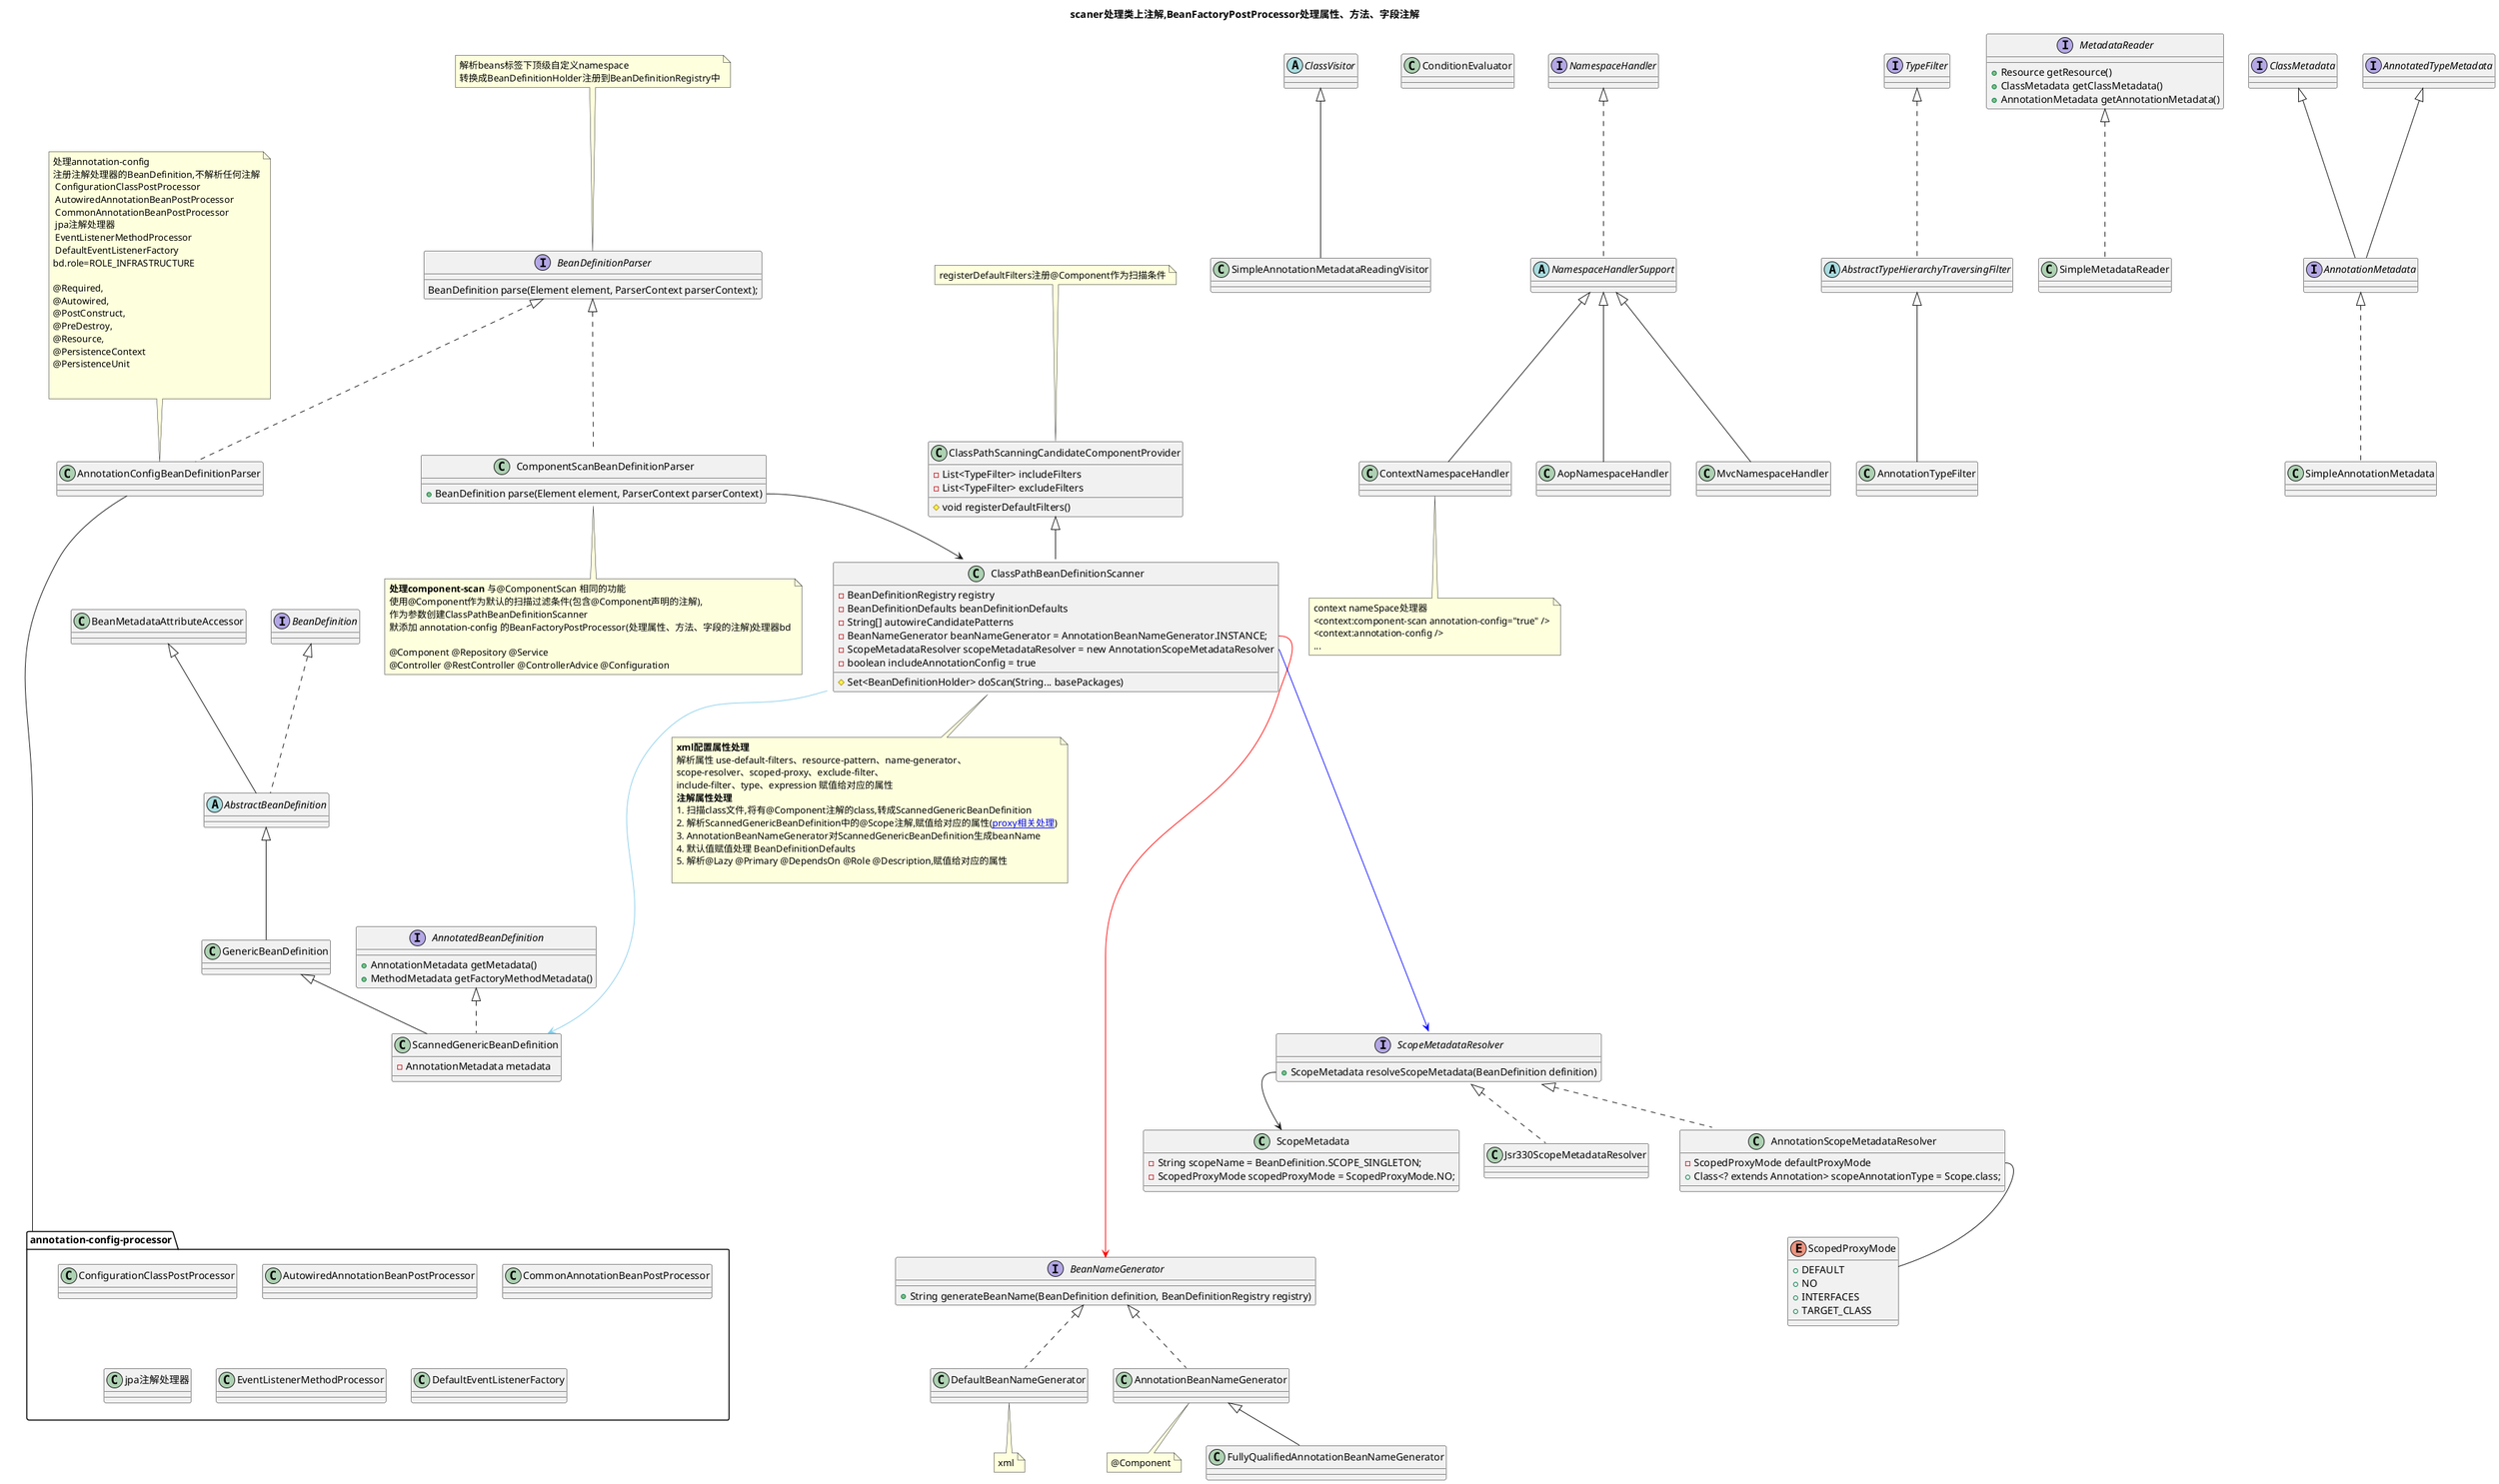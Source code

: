 @startuml

title scaner处理类上注解,BeanFactoryPostProcessor处理属性、方法、字段注解

abstract class ClassVisitor
class ConditionEvaluator


'BeanDefinition=============================
abstract class AbstractBeanDefinition extends BeanMetadataAttributeAccessor implements BeanDefinition
class GenericBeanDefinition extends AbstractBeanDefinition

interface AnnotatedBeanDefinition {
    + AnnotationMetadata getMetadata()
    + MethodMetadata getFactoryMethodMetadata()
}

class ScannedGenericBeanDefinition extends GenericBeanDefinition implements AnnotatedBeanDefinition{
    - AnnotationMetadata metadata
}



namespace annotation-config-processor{
    class ConfigurationClassPostProcessor
    class AutowiredAnnotationBeanPostProcessor
    class CommonAnnotationBeanPostProcessor
    class jpa注解处理器
    class EventListenerMethodProcessor
    class DefaultEventListenerFactory
}
AnnotationConfigBeanDefinitionParser ------- "annotation-config-processor"

abstract class NamespaceHandlerSupport implements NamespaceHandler
abstract class AbstractTypeHierarchyTraversingFilter implements TypeFilter
class AnnotationTypeFilter extends AbstractTypeHierarchyTraversingFilter

interface BeanDefinitionParser{
    BeanDefinition parse(Element element, ParserContext parserContext);
}
note top
解析beans标签下顶级自定义namespace
转换成BeanDefinitionHolder注册到BeanDefinitionRegistry中
end note


class ContextNamespaceHandler extends NamespaceHandlerSupport
note bottom of ContextNamespaceHandler
context nameSpace处理器
<context:component-scan annotation-config="true" />
<context:annotation-config />
...
end note

class ComponentScanBeanDefinitionParser implements BeanDefinitionParser{
    + BeanDefinition parse(Element element, ParserContext parserContext)
}
ComponentScanBeanDefinitionParser::parse --> ClassPathBeanDefinitionScanner
note bottom of ComponentScanBeanDefinitionParser
**处理component-scan** 与@ComponentScan 相同的功能
使用@Component作为默认的扫描过滤条件(包含@Component声明的注解),
作为参数创建ClassPathBeanDefinitionScanner
默添加 annotation-config 的BeanFactoryPostProcessor(处理属性、方法、字段的注解)处理器bd

@Component @Repository @Service
@Controller @RestController @ControllerAdvice @Configuration
end note
class AnnotationConfigBeanDefinitionParser implements BeanDefinitionParser
note top of AnnotationConfigBeanDefinitionParser
处理annotation-config
注册注解处理器的BeanDefinition,不解析任何注解
 ConfigurationClassPostProcessor
 AutowiredAnnotationBeanPostProcessor
 CommonAnnotationBeanPostProcessor
 jpa注解处理器
 EventListenerMethodProcessor
 DefaultEventListenerFactory
bd.role=ROLE_INFRASTRUCTURE

@Required,
@Autowired,
@PostConstruct,
@PreDestroy,
@Resource,
@PersistenceContext
@PersistenceUnit


end note

class AopNamespaceHandler extends NamespaceHandlerSupport
class MvcNamespaceHandler extends NamespaceHandlerSupport



interface MetadataReader{
	+ Resource getResource()
	+ ClassMetadata getClassMetadata()
	+ AnnotationMetadata getAnnotationMetadata()
}
class SimpleMetadataReader implements MetadataReader


class ClassPathScanningCandidateComponentProvider{
    # void registerDefaultFilters()
	- List<TypeFilter> includeFilters
	- List<TypeFilter> excludeFilters
}
note top
registerDefaultFilters注册@Component作为扫描条件
end note

class ClassPathBeanDefinitionScanner extends ClassPathScanningCandidateComponentProvider{
    - BeanDefinitionRegistry registry
    - BeanDefinitionDefaults beanDefinitionDefaults
	- String[] autowireCandidatePatterns
	- BeanNameGenerator beanNameGenerator = AnnotationBeanNameGenerator.INSTANCE;
	- ScopeMetadataResolver scopeMetadataResolver = new AnnotationScopeMetadataResolver
	- boolean includeAnnotationConfig = true

    # Set<BeanDefinitionHolder> doScan(String... basePackages)
}

note bottom of ClassPathBeanDefinitionScanner
**xml配置属性处理**
解析属性 use-default-filters、resource-pattern、name-generator、
scope-resolver、scoped-proxy、exclude-filter、
include-filter、type、expression 赋值给对应的属性
**注解属性处理**
#扫描class文件,将有@Component注解的class,转成ScannedGenericBeanDefinition
#解析ScannedGenericBeanDefinition中的@Scope注解,赋值给对应的属性([[./ScopeProxy.puml proxy相关处理]])
#AnnotationBeanNameGenerator对ScannedGenericBeanDefinition生成beanName
#默认值赋值处理 BeanDefinitionDefaults
#解析@Lazy @Primary @DependsOn @Role @Description,赋值给对应的属性

end note
ClassPathBeanDefinitionScanner::beanNameGenerator ------> BeanNameGenerator #red
ClassPathBeanDefinitionScanner::scopeMetadataResolver ----> ScopeMetadataResolver #blue
ClassPathBeanDefinitionScanner ----> ScannedGenericBeanDefinition #skyblue

'====================================scope
enum ScopedProxyMode{
    + DEFAULT
	+ NO
	+ INTERFACES
    + TARGET_CLASS
}
class ScopeMetadata {
	- String scopeName = BeanDefinition.SCOPE_SINGLETON;
	- ScopedProxyMode scopedProxyMode = ScopedProxyMode.NO;
}
interface ScopeMetadataResolver{
    + ScopeMetadata resolveScopeMetadata(BeanDefinition definition)
}
ScopeMetadataResolver::resolveScopeMetadata --> ScopeMetadata

class Jsr330ScopeMetadataResolver implements ScopeMetadataResolver
class AnnotationScopeMetadataResolver implements ScopeMetadataResolver{
    - ScopedProxyMode defaultProxyMode
	+ Class<? extends Annotation> scopeAnnotationType = Scope.class;
}
AnnotationScopeMetadataResolver::defaultProxyMode -- ScopedProxyMode
interface AnnotationMetadata extends ClassMetadata, AnnotatedTypeMetadata
class SimpleAnnotationMetadata implements AnnotationMetadata

class SimpleAnnotationMetadataReadingVisitor extends ClassVisitor



interface BeanNameGenerator {
    + String generateBeanName(BeanDefinition definition, BeanDefinitionRegistry registry)
}
class DefaultBeanNameGenerator implements BeanNameGenerator
note bottom of DefaultBeanNameGenerator
xml
end note
class AnnotationBeanNameGenerator implements BeanNameGenerator
note bottom of AnnotationBeanNameGenerator
@Component
end note
class FullyQualifiedAnnotationBeanNameGenerator extends AnnotationBeanNameGenerator



@enduml